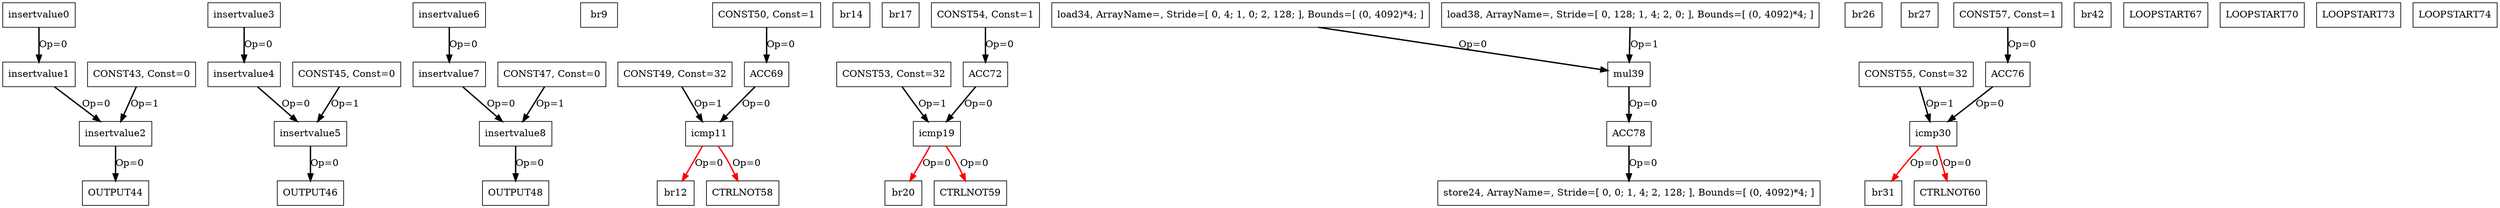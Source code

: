 Digraph G {
insertvalue0[label = "insertvalue0", shape = box, color = black];
insertvalue1[label = "insertvalue1", shape = box, color = black];
insertvalue2[label = "insertvalue2", shape = box, color = black];
insertvalue3[label = "insertvalue3", shape = box, color = black];
insertvalue4[label = "insertvalue4", shape = box, color = black];
insertvalue5[label = "insertvalue5", shape = box, color = black];
insertvalue6[label = "insertvalue6", shape = box, color = black];
insertvalue7[label = "insertvalue7", shape = box, color = black];
insertvalue8[label = "insertvalue8", shape = box, color = black];
br9[label = "br9", shape = box, color = black];
icmp11[label = "icmp11", shape = box, color = black];
br12[label = "br12", shape = box, color = black];
br14[label = "br14", shape = box, color = black];
br17[label = "br17", shape = box, color = black];
icmp19[label = "icmp19", shape = box, color = black];
br20[label = "br20", shape = box, color = black];
store24[label = "store24, ArrayName=, Stride=[ 0, 0; 1, 4; 2, 128; ], Bounds=[ (0, 4092)*4; ]", shape = box, color = black];
br26[label = "br26", shape = box, color = black];
br27[label = "br27", shape = box, color = black];
icmp30[label = "icmp30", shape = box, color = black];
br31[label = "br31", shape = box, color = black];
load34[label = "load34, ArrayName=, Stride=[ 0, 4; 1, 0; 2, 128; ], Bounds=[ (0, 4092)*4; ]", shape = box, color = black];
load38[label = "load38, ArrayName=, Stride=[ 0, 128; 1, 4; 2, 0; ], Bounds=[ (0, 4092)*4; ]", shape = box, color = black];
mul39[label = "mul39", shape = box, color = black];
br42[label = "br42", shape = box, color = black];
CONST43[label = "CONST43, Const=0", shape = box, color = black];
OUTPUT44[label = "OUTPUT44", shape = box, color = black];
CONST45[label = "CONST45, Const=0", shape = box, color = black];
OUTPUT46[label = "OUTPUT46", shape = box, color = black];
CONST47[label = "CONST47, Const=0", shape = box, color = black];
OUTPUT48[label = "OUTPUT48", shape = box, color = black];
CONST49[label = "CONST49, Const=32", shape = box, color = black];
CONST50[label = "CONST50, Const=1", shape = box, color = black];
CONST53[label = "CONST53, Const=32", shape = box, color = black];
CONST54[label = "CONST54, Const=1", shape = box, color = black];
CONST55[label = "CONST55, Const=32", shape = box, color = black];
CONST57[label = "CONST57, Const=1", shape = box, color = black];
CTRLNOT58[label = "CTRLNOT58", shape = box, color = black];
CTRLNOT59[label = "CTRLNOT59", shape = box, color = black];
CTRLNOT60[label = "CTRLNOT60", shape = box, color = black];
LOOPSTART67[label = "LOOPSTART67", shape = box, color = black];
ACC69[label = "ACC69", shape = box, color = black];
LOOPSTART70[label = "LOOPSTART70", shape = box, color = black];
ACC72[label = "ACC72", shape = box, color = black];
LOOPSTART73[label = "LOOPSTART73", shape = box, color = black];
LOOPSTART74[label = "LOOPSTART74", shape = box, color = black];
ACC76[label = "ACC76", shape = box, color = black];
ACC78[label = "ACC78", shape = box, color = black];
insertvalue0 -> insertvalue1[color = black, style = bold, label = "Op=0"];
insertvalue1 -> insertvalue2[color = black, style = bold, label = "Op=0"];
CONST43 -> insertvalue2[color = black, style = bold, label = "Op=1"];
insertvalue2 -> OUTPUT44[color = black, style = bold, label = "Op=0"];
insertvalue3 -> insertvalue4[color = black, style = bold, label = "Op=0"];
insertvalue4 -> insertvalue5[color = black, style = bold, label = "Op=0"];
CONST45 -> insertvalue5[color = black, style = bold, label = "Op=1"];
insertvalue5 -> OUTPUT46[color = black, style = bold, label = "Op=0"];
insertvalue6 -> insertvalue7[color = black, style = bold, label = "Op=0"];
insertvalue7 -> insertvalue8[color = black, style = bold, label = "Op=0"];
CONST47 -> insertvalue8[color = black, style = bold, label = "Op=1"];
insertvalue8 -> OUTPUT48[color = black, style = bold, label = "Op=0"];
CONST49 -> icmp11[color = black, style = bold, label = "Op=1"];
icmp11 -> br12[color = red, style = bold, label = "Op=0"];
CONST53 -> icmp19[color = black, style = bold, label = "Op=1"];
icmp19 -> br20[color = red, style = bold, label = "Op=0"];
CONST55 -> icmp30[color = black, style = bold, label = "Op=1"];
icmp30 -> br31[color = red, style = bold, label = "Op=0"];
load34 -> mul39[color = black, style = bold, label = "Op=0"];
load38 -> mul39[color = black, style = bold, label = "Op=1"];
icmp11 -> CTRLNOT58[color = red, style = bold, label = "Op=0"];
icmp19 -> CTRLNOT59[color = red, style = bold, label = "Op=0"];
icmp30 -> CTRLNOT60[color = red, style = bold, label = "Op=0"];
ACC69 -> icmp11[color = black, style = bold, label = "Op=0"];
ACC72 -> icmp19[color = black, style = bold, label = "Op=0"];
ACC76 -> icmp30[color = black, style = bold, label = "Op=0"];
ACC78 -> store24[color = black, style = bold, label = "Op=0"];
CONST50 -> ACC69[color = black, style = bold, label = "Op=0"];
CONST54 -> ACC72[color = black, style = bold, label = "Op=0"];
CONST57 -> ACC76[color = black, style = bold, label = "Op=0"];
mul39 -> ACC78[color = black, style = bold, label = "Op=0"];
}
